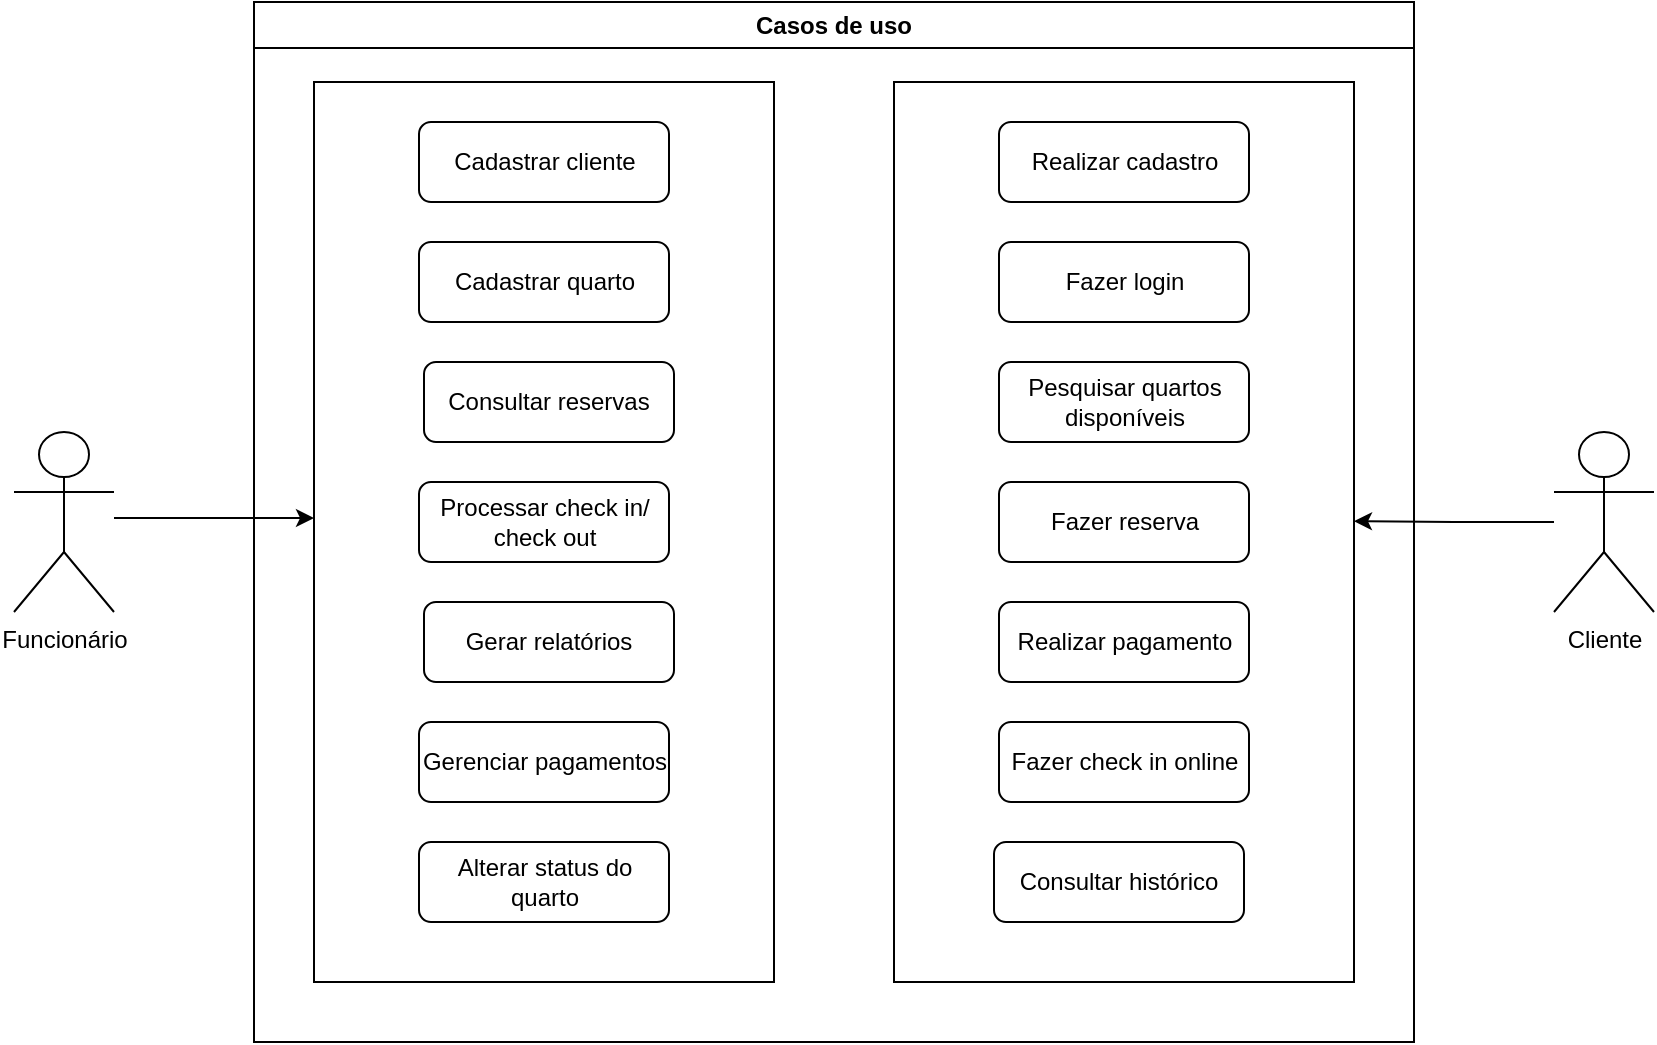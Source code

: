 <mxfile version="26.1.3">
  <diagram name="Página-1" id="Sjxw3BBh_AV_Lrab6UxN">
    <mxGraphModel dx="926" dy="467" grid="1" gridSize="10" guides="1" tooltips="1" connect="1" arrows="1" fold="1" page="1" pageScale="1" pageWidth="827" pageHeight="1169" math="0" shadow="0">
      <root>
        <mxCell id="0" />
        <mxCell id="1" parent="0" />
        <mxCell id="xzn3LHg3Rwidv29jYQMw-1" value="Funcionário" style="shape=umlActor;verticalLabelPosition=bottom;verticalAlign=top;html=1;outlineConnect=0;" vertex="1" parent="1">
          <mxGeometry x="20" y="225" width="50" height="90" as="geometry" />
        </mxCell>
        <mxCell id="xzn3LHg3Rwidv29jYQMw-2" value="Cliente" style="shape=umlActor;verticalLabelPosition=bottom;verticalAlign=top;html=1;outlineConnect=0;" vertex="1" parent="1">
          <mxGeometry x="790" y="225" width="50" height="90" as="geometry" />
        </mxCell>
        <mxCell id="xzn3LHg3Rwidv29jYQMw-6" value="Casos de uso" style="swimlane;whiteSpace=wrap;html=1;" vertex="1" parent="1">
          <mxGeometry x="140" y="10" width="580" height="520" as="geometry" />
        </mxCell>
        <mxCell id="xzn3LHg3Rwidv29jYQMw-7" value="" style="rounded=0;whiteSpace=wrap;html=1;rotation=90;" vertex="1" parent="xzn3LHg3Rwidv29jYQMw-6">
          <mxGeometry x="-80" y="150" width="450" height="230" as="geometry" />
        </mxCell>
        <mxCell id="xzn3LHg3Rwidv29jYQMw-8" value="" style="rounded=0;whiteSpace=wrap;html=1;rotation=90;" vertex="1" parent="xzn3LHg3Rwidv29jYQMw-6">
          <mxGeometry x="210" y="150" width="450" height="230" as="geometry" />
        </mxCell>
        <mxCell id="xzn3LHg3Rwidv29jYQMw-10" value="Cadastrar cliente" style="rounded=1;whiteSpace=wrap;html=1;" vertex="1" parent="xzn3LHg3Rwidv29jYQMw-6">
          <mxGeometry x="82.5" y="60" width="125" height="40" as="geometry" />
        </mxCell>
        <mxCell id="xzn3LHg3Rwidv29jYQMw-11" value="Consultar reservas" style="rounded=1;whiteSpace=wrap;html=1;" vertex="1" parent="xzn3LHg3Rwidv29jYQMw-6">
          <mxGeometry x="85" y="180" width="125" height="40" as="geometry" />
        </mxCell>
        <mxCell id="xzn3LHg3Rwidv29jYQMw-12" value="Cadastrar quarto" style="rounded=1;whiteSpace=wrap;html=1;" vertex="1" parent="xzn3LHg3Rwidv29jYQMw-6">
          <mxGeometry x="82.5" y="120" width="125" height="40" as="geometry" />
        </mxCell>
        <mxCell id="xzn3LHg3Rwidv29jYQMw-13" value="Processar check in/ check out" style="rounded=1;whiteSpace=wrap;html=1;" vertex="1" parent="xzn3LHg3Rwidv29jYQMw-6">
          <mxGeometry x="82.5" y="240" width="125" height="40" as="geometry" />
        </mxCell>
        <mxCell id="xzn3LHg3Rwidv29jYQMw-14" value="Gerar relatórios" style="rounded=1;whiteSpace=wrap;html=1;" vertex="1" parent="xzn3LHg3Rwidv29jYQMw-6">
          <mxGeometry x="85" y="300" width="125" height="40" as="geometry" />
        </mxCell>
        <mxCell id="xzn3LHg3Rwidv29jYQMw-15" value="Gerenciar pagamentos" style="rounded=1;whiteSpace=wrap;html=1;" vertex="1" parent="xzn3LHg3Rwidv29jYQMw-6">
          <mxGeometry x="82.5" y="360" width="125" height="40" as="geometry" />
        </mxCell>
        <mxCell id="xzn3LHg3Rwidv29jYQMw-16" value="Alterar status do quarto" style="rounded=1;whiteSpace=wrap;html=1;" vertex="1" parent="xzn3LHg3Rwidv29jYQMw-6">
          <mxGeometry x="82.5" y="420" width="125" height="40" as="geometry" />
        </mxCell>
        <mxCell id="xzn3LHg3Rwidv29jYQMw-17" value="Realizar cadastro" style="rounded=1;whiteSpace=wrap;html=1;" vertex="1" parent="xzn3LHg3Rwidv29jYQMw-6">
          <mxGeometry x="372.5" y="60" width="125" height="40" as="geometry" />
        </mxCell>
        <mxCell id="xzn3LHg3Rwidv29jYQMw-18" value="Fazer login" style="rounded=1;whiteSpace=wrap;html=1;" vertex="1" parent="xzn3LHg3Rwidv29jYQMw-6">
          <mxGeometry x="372.5" y="120" width="125" height="40" as="geometry" />
        </mxCell>
        <mxCell id="xzn3LHg3Rwidv29jYQMw-19" value="Pesquisar quartos disponíveis" style="rounded=1;whiteSpace=wrap;html=1;" vertex="1" parent="xzn3LHg3Rwidv29jYQMw-6">
          <mxGeometry x="372.5" y="180" width="125" height="40" as="geometry" />
        </mxCell>
        <mxCell id="xzn3LHg3Rwidv29jYQMw-20" value="Fazer reserva" style="rounded=1;whiteSpace=wrap;html=1;" vertex="1" parent="xzn3LHg3Rwidv29jYQMw-6">
          <mxGeometry x="372.5" y="240" width="125" height="40" as="geometry" />
        </mxCell>
        <mxCell id="xzn3LHg3Rwidv29jYQMw-21" value="Realizar pagamento" style="rounded=1;whiteSpace=wrap;html=1;" vertex="1" parent="xzn3LHg3Rwidv29jYQMw-6">
          <mxGeometry x="372.5" y="300" width="125" height="40" as="geometry" />
        </mxCell>
        <mxCell id="xzn3LHg3Rwidv29jYQMw-22" value="Fazer check in online" style="rounded=1;whiteSpace=wrap;html=1;" vertex="1" parent="xzn3LHg3Rwidv29jYQMw-6">
          <mxGeometry x="372.5" y="360" width="125" height="40" as="geometry" />
        </mxCell>
        <mxCell id="xzn3LHg3Rwidv29jYQMw-23" value="Consultar histórico" style="rounded=1;whiteSpace=wrap;html=1;" vertex="1" parent="xzn3LHg3Rwidv29jYQMw-6">
          <mxGeometry x="370" y="420" width="125" height="40" as="geometry" />
        </mxCell>
        <mxCell id="xzn3LHg3Rwidv29jYQMw-26" style="edgeStyle=orthogonalEdgeStyle;rounded=0;orthogonalLoop=1;jettySize=auto;html=1;" edge="1" parent="1" source="xzn3LHg3Rwidv29jYQMw-1">
          <mxGeometry relative="1" as="geometry">
            <mxPoint x="170" y="268" as="targetPoint" />
            <Array as="points">
              <mxPoint x="120" y="268" />
            </Array>
          </mxGeometry>
        </mxCell>
        <mxCell id="xzn3LHg3Rwidv29jYQMw-27" style="edgeStyle=orthogonalEdgeStyle;rounded=0;orthogonalLoop=1;jettySize=auto;html=1;entryX=0.488;entryY=0;entryDx=0;entryDy=0;entryPerimeter=0;" edge="1" parent="1" source="xzn3LHg3Rwidv29jYQMw-2" target="xzn3LHg3Rwidv29jYQMw-8">
          <mxGeometry relative="1" as="geometry" />
        </mxCell>
      </root>
    </mxGraphModel>
  </diagram>
</mxfile>
